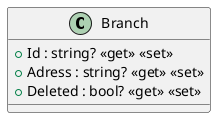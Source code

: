 @startuml
class Branch {
    + Id : string? <<get>> <<set>>
    + Adress : string? <<get>> <<set>>
    + Deleted : bool? <<get>> <<set>>
}
@enduml
